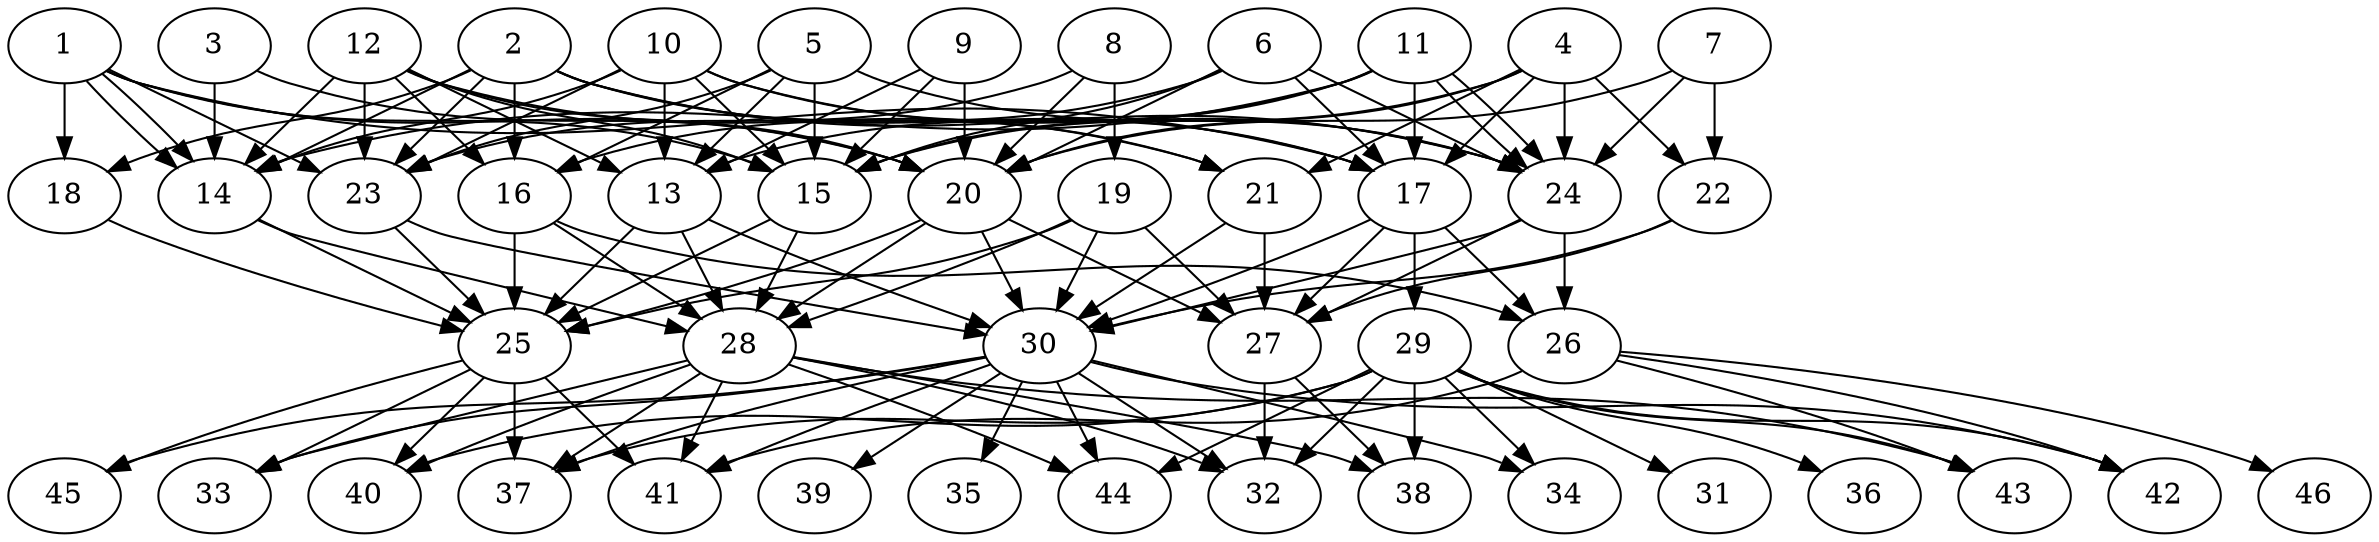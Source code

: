 // DAG (tier=3-complex, mode=data, n=46, ccr=0.537, fat=0.854, density=0.637, regular=0.226, jump=0.330, mindata=4194304, maxdata=33554432)
// DAG automatically generated by daggen at Sun Aug 24 16:33:35 2025
// /home/ermia/Project/Environments/daggen/bin/daggen --dot --ccr 0.537 --fat 0.854 --regular 0.226 --density 0.637 --jump 0.330 --mindata 4194304 --maxdata 33554432 -n 46 
digraph G {
  1 [size="11370724297333556", alpha="0.14", expect_size="5685362148666778"]
  1 -> 14 [size ="180369911447552"]
  1 -> 14 [size ="180369911447552"]
  1 -> 15 [size ="180369911447552"]
  1 -> 17 [size ="180369911447552"]
  1 -> 18 [size ="180369911447552"]
  1 -> 20 [size ="180369911447552"]
  1 -> 23 [size ="180369911447552"]
  2 [size="268753142096337600", alpha="0.06", expect_size="134376571048168800"]
  2 -> 14 [size ="8111980304924672"]
  2 -> 16 [size ="8111980304924672"]
  2 -> 17 [size ="8111980304924672"]
  2 -> 18 [size ="8111980304924672"]
  2 -> 21 [size ="8111980304924672"]
  2 -> 23 [size ="8111980304924672"]
  2 -> 24 [size ="8111980304924672"]
  3 [size="3363706687382814208", alpha="0.16", expect_size="1681853343691407104"]
  3 -> 14 [size ="1594518092644352"]
  3 -> 20 [size ="1594518092644352"]
  4 [size="8101799789919254528", alpha="0.18", expect_size="4050899894959627264"]
  4 -> 15 [size ="3186824470069248"]
  4 -> 17 [size ="3186824470069248"]
  4 -> 20 [size ="3186824470069248"]
  4 -> 21 [size ="3186824470069248"]
  4 -> 22 [size ="3186824470069248"]
  4 -> 24 [size ="3186824470069248"]
  5 [size="348152951337910272000", alpha="0.11", expect_size="174076475668955136000"]
  5 -> 13 [size ="395916292915200"]
  5 -> 15 [size ="395916292915200"]
  5 -> 16 [size ="395916292915200"]
  5 -> 23 [size ="395916292915200"]
  5 -> 24 [size ="395916292915200"]
  6 [size="164042225319607680", alpha="0.17", expect_size="82021112659803840"]
  6 -> 15 [size ="5987324131278848"]
  6 -> 16 [size ="5987324131278848"]
  6 -> 17 [size ="5987324131278848"]
  6 -> 20 [size ="5987324131278848"]
  6 -> 24 [size ="5987324131278848"]
  7 [size="12709628179996737536000", alpha="0.16", expect_size="6354814089998368768000"]
  7 -> 20 [size ="4356909616332800"]
  7 -> 22 [size ="4356909616332800"]
  7 -> 24 [size ="4356909616332800"]
  8 [size="6887051853239922688", alpha="0.17", expect_size="3443525926619961344"]
  8 -> 19 [size ="6686104975572992"]
  8 -> 20 [size ="6686104975572992"]
  8 -> 23 [size ="6686104975572992"]
  9 [size="1122125019060641988608", alpha="0.03", expect_size="561062509530320994304"]
  9 -> 13 [size ="863874823749632"]
  9 -> 15 [size ="863874823749632"]
  9 -> 20 [size ="863874823749632"]
  10 [size="16004564031531511808", alpha="0.07", expect_size="8002282015765755904"]
  10 -> 13 [size ="8938610850004992"]
  10 -> 14 [size ="8938610850004992"]
  10 -> 15 [size ="8938610850004992"]
  10 -> 17 [size ="8938610850004992"]
  10 -> 23 [size ="8938610850004992"]
  10 -> 24 [size ="8938610850004992"]
  11 [size="19827945019338960", alpha="0.14", expect_size="9913972509669480"]
  11 -> 13 [size ="579005749133312"]
  11 -> 14 [size ="579005749133312"]
  11 -> 15 [size ="579005749133312"]
  11 -> 17 [size ="579005749133312"]
  11 -> 24 [size ="579005749133312"]
  11 -> 24 [size ="579005749133312"]
  12 [size="1676866363786780475392", alpha="0.07", expect_size="838433181893390237696"]
  12 -> 13 [size ="1129160357445632"]
  12 -> 14 [size ="1129160357445632"]
  12 -> 15 [size ="1129160357445632"]
  12 -> 16 [size ="1129160357445632"]
  12 -> 20 [size ="1129160357445632"]
  12 -> 21 [size ="1129160357445632"]
  12 -> 23 [size ="1129160357445632"]
  13 [size="204345686771956800", alpha="0.18", expect_size="102172843385978400"]
  13 -> 25 [size ="401584148185088"]
  13 -> 28 [size ="401584148185088"]
  13 -> 30 [size ="401584148185088"]
  14 [size="2487080857796130304", alpha="0.01", expect_size="1243540428898065152"]
  14 -> 25 [size ="2056134525452288"]
  14 -> 28 [size ="2056134525452288"]
  15 [size="537503673378619648", alpha="0.17", expect_size="268751836689309824"]
  15 -> 25 [size ="8850110297407488"]
  15 -> 28 [size ="8850110297407488"]
  16 [size="1938784557859610368", alpha="0.08", expect_size="969392278929805184"]
  16 -> 25 [size ="674503550042112"]
  16 -> 26 [size ="674503550042112"]
  16 -> 28 [size ="674503550042112"]
  17 [size="67664416676310512", alpha="0.10", expect_size="33832208338155256"]
  17 -> 26 [size ="2971496955772928"]
  17 -> 27 [size ="2971496955772928"]
  17 -> 29 [size ="2971496955772928"]
  17 -> 30 [size ="2971496955772928"]
  18 [size="45856933816751528", alpha="0.18", expect_size="22928466908375764"]
  18 -> 25 [size ="5627596670763008"]
  19 [size="162840270949381344", alpha="0.15", expect_size="81420135474690672"]
  19 -> 25 [size ="2601113404571648"]
  19 -> 27 [size ="2601113404571648"]
  19 -> 28 [size ="2601113404571648"]
  19 -> 30 [size ="2601113404571648"]
  20 [size="7149583273827025920", alpha="0.01", expect_size="3574791636913512960"]
  20 -> 25 [size ="8571154386124800"]
  20 -> 27 [size ="8571154386124800"]
  20 -> 28 [size ="8571154386124800"]
  20 -> 30 [size ="8571154386124800"]
  21 [size="1133441599441345708032", alpha="0.12", expect_size="566720799720672854016"]
  21 -> 27 [size ="869673197371392"]
  21 -> 30 [size ="869673197371392"]
  22 [size="2656511444647936000000", alpha="0.06", expect_size="1328255722323968000000"]
  22 -> 27 [size ="1534491361280000"]
  22 -> 30 [size ="1534491361280000"]
  23 [size="11597688171667652608000", alpha="0.16", expect_size="5798844085833826304000"]
  23 -> 25 [size ="4098934125363200"]
  23 -> 30 [size ="4098934125363200"]
  24 [size="7274463755208755249152", alpha="0.01", expect_size="3637231877604377624576"]
  24 -> 26 [size ="3003474690179072"]
  24 -> 27 [size ="3003474690179072"]
  24 -> 30 [size ="3003474690179072"]
  25 [size="20624043516212044", alpha="0.17", expect_size="10312021758106022"]
  25 -> 33 [size ="430407472381952"]
  25 -> 37 [size ="430407472381952"]
  25 -> 40 [size ="430407472381952"]
  25 -> 41 [size ="430407472381952"]
  25 -> 45 [size ="430407472381952"]
  26 [size="16002276445067616976896", alpha="0.04", expect_size="8001138222533808488448"]
  26 -> 41 [size ="5080165172379648"]
  26 -> 42 [size ="5080165172379648"]
  26 -> 43 [size ="5080165172379648"]
  26 -> 46 [size ="5080165172379648"]
  27 [size="3178867720994890448896", alpha="0.07", expect_size="1589433860497445224448"]
  27 -> 32 [size ="1729570587803648"]
  27 -> 38 [size ="1729570587803648"]
  28 [size="7427768378018901262336", alpha="0.15", expect_size="3713884189009450631168"]
  28 -> 32 [size ="3045525372796928"]
  28 -> 33 [size ="3045525372796928"]
  28 -> 37 [size ="3045525372796928"]
  28 -> 38 [size ="3045525372796928"]
  28 -> 40 [size ="3045525372796928"]
  28 -> 41 [size ="3045525372796928"]
  28 -> 43 [size ="3045525372796928"]
  28 -> 44 [size ="3045525372796928"]
  29 [size="264212483065026560", alpha="0.07", expect_size="132106241532513280"]
  29 -> 31 [size ="211143687667712"]
  29 -> 32 [size ="211143687667712"]
  29 -> 34 [size ="211143687667712"]
  29 -> 36 [size ="211143687667712"]
  29 -> 37 [size ="211143687667712"]
  29 -> 38 [size ="211143687667712"]
  29 -> 40 [size ="211143687667712"]
  29 -> 42 [size ="211143687667712"]
  29 -> 43 [size ="211143687667712"]
  29 -> 44 [size ="211143687667712"]
  30 [size="99194989939416800", alpha="0.13", expect_size="49597494969708400"]
  30 -> 32 [size ="242712972361728"]
  30 -> 33 [size ="242712972361728"]
  30 -> 34 [size ="242712972361728"]
  30 -> 35 [size ="242712972361728"]
  30 -> 37 [size ="242712972361728"]
  30 -> 39 [size ="242712972361728"]
  30 -> 41 [size ="242712972361728"]
  30 -> 42 [size ="242712972361728"]
  30 -> 44 [size ="242712972361728"]
  30 -> 45 [size ="242712972361728"]
  31 [size="9304251364230162432", alpha="0.02", expect_size="4652125682115081216"]
  32 [size="13780693237566986518528", alpha="0.16", expect_size="6890346618783493259264"]
  33 [size="3270727864825638027264", alpha="0.02", expect_size="1635363932412819013632"]
  34 [size="7395526247305704", alpha="0.08", expect_size="3697763123652852"]
  35 [size="109986768024839136", alpha="0.06", expect_size="54993384012419568"]
  36 [size="12111067456709616", alpha="0.05", expect_size="6055533728354808"]
  37 [size="6346981149771388944384", alpha="0.11", expect_size="3173490574885694472192"]
  38 [size="2371064588786229248", alpha="0.20", expect_size="1185532294393114624"]
  39 [size="18664313141076284", alpha="0.15", expect_size="9332156570538142"]
  40 [size="2613728334044769288192", alpha="0.14", expect_size="1306864167022384644096"]
  41 [size="131327990865787056", alpha="0.18", expect_size="65663995432893528"]
  42 [size="39954051020885104", alpha="0.08", expect_size="19977025510442552"]
  43 [size="1180497859847246577664", alpha="0.08", expect_size="590248929923623288832"]
  44 [size="1372814545181916160", alpha="0.13", expect_size="686407272590958080"]
  45 [size="13780950429943032", alpha="0.12", expect_size="6890475214971516"]
  46 [size="4001667834807629824", alpha="0.12", expect_size="2000833917403814912"]
}
